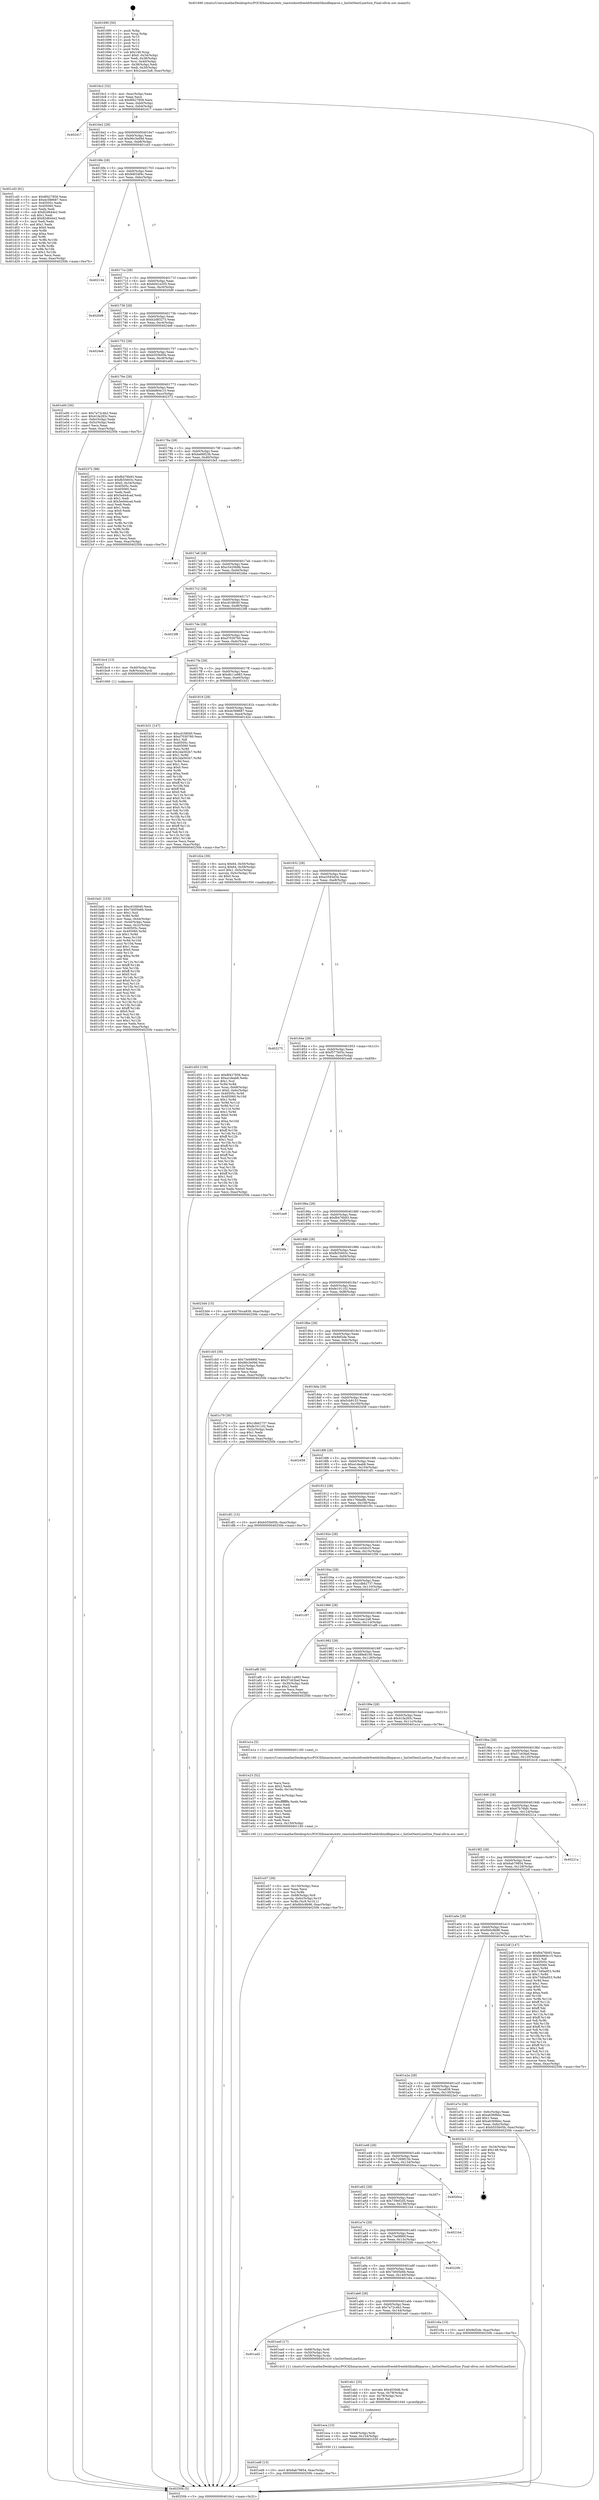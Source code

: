 digraph "0x401690" {
  label = "0x401690 (/mnt/c/Users/mathe/Desktop/tcc/POCII/binaries/extr_reactosbootfreeldrfreeldrlibinifileparse.c_IniGetNextLineSize_Final-ollvm.out::main(0))"
  labelloc = "t"
  node[shape=record]

  Entry [label="",width=0.3,height=0.3,shape=circle,fillcolor=black,style=filled]
  "0x4016c2" [label="{
     0x4016c2 [32]\l
     | [instrs]\l
     &nbsp;&nbsp;0x4016c2 \<+6\>: mov -0xac(%rbp),%eax\l
     &nbsp;&nbsp;0x4016c8 \<+2\>: mov %eax,%ecx\l
     &nbsp;&nbsp;0x4016ca \<+6\>: sub $0x8f427858,%ecx\l
     &nbsp;&nbsp;0x4016d0 \<+6\>: mov %eax,-0xb0(%rbp)\l
     &nbsp;&nbsp;0x4016d6 \<+6\>: mov %ecx,-0xb4(%rbp)\l
     &nbsp;&nbsp;0x4016dc \<+6\>: je 0000000000402417 \<main+0xd87\>\l
  }"]
  "0x402417" [label="{
     0x402417\l
  }", style=dashed]
  "0x4016e2" [label="{
     0x4016e2 [28]\l
     | [instrs]\l
     &nbsp;&nbsp;0x4016e2 \<+5\>: jmp 00000000004016e7 \<main+0x57\>\l
     &nbsp;&nbsp;0x4016e7 \<+6\>: mov -0xb0(%rbp),%eax\l
     &nbsp;&nbsp;0x4016ed \<+5\>: sub $0x96c3e09d,%eax\l
     &nbsp;&nbsp;0x4016f2 \<+6\>: mov %eax,-0xb8(%rbp)\l
     &nbsp;&nbsp;0x4016f8 \<+6\>: je 0000000000401cd3 \<main+0x643\>\l
  }"]
  Exit [label="",width=0.3,height=0.3,shape=circle,fillcolor=black,style=filled,peripheries=2]
  "0x401cd3" [label="{
     0x401cd3 [91]\l
     | [instrs]\l
     &nbsp;&nbsp;0x401cd3 \<+5\>: mov $0x8f427858,%eax\l
     &nbsp;&nbsp;0x401cd8 \<+5\>: mov $0xdc588687,%ecx\l
     &nbsp;&nbsp;0x401cdd \<+7\>: mov 0x40505c,%edx\l
     &nbsp;&nbsp;0x401ce4 \<+7\>: mov 0x405060,%esi\l
     &nbsp;&nbsp;0x401ceb \<+2\>: mov %edx,%edi\l
     &nbsp;&nbsp;0x401ced \<+6\>: sub $0x82d644e2,%edi\l
     &nbsp;&nbsp;0x401cf3 \<+3\>: sub $0x1,%edi\l
     &nbsp;&nbsp;0x401cf6 \<+6\>: add $0x82d644e2,%edi\l
     &nbsp;&nbsp;0x401cfc \<+3\>: imul %edi,%edx\l
     &nbsp;&nbsp;0x401cff \<+3\>: and $0x1,%edx\l
     &nbsp;&nbsp;0x401d02 \<+3\>: cmp $0x0,%edx\l
     &nbsp;&nbsp;0x401d05 \<+4\>: sete %r8b\l
     &nbsp;&nbsp;0x401d09 \<+3\>: cmp $0xa,%esi\l
     &nbsp;&nbsp;0x401d0c \<+4\>: setl %r9b\l
     &nbsp;&nbsp;0x401d10 \<+3\>: mov %r8b,%r10b\l
     &nbsp;&nbsp;0x401d13 \<+3\>: and %r9b,%r10b\l
     &nbsp;&nbsp;0x401d16 \<+3\>: xor %r9b,%r8b\l
     &nbsp;&nbsp;0x401d19 \<+3\>: or %r8b,%r10b\l
     &nbsp;&nbsp;0x401d1c \<+4\>: test $0x1,%r10b\l
     &nbsp;&nbsp;0x401d20 \<+3\>: cmovne %ecx,%eax\l
     &nbsp;&nbsp;0x401d23 \<+6\>: mov %eax,-0xac(%rbp)\l
     &nbsp;&nbsp;0x401d29 \<+5\>: jmp 000000000040250b \<main+0xe7b\>\l
  }"]
  "0x4016fe" [label="{
     0x4016fe [28]\l
     | [instrs]\l
     &nbsp;&nbsp;0x4016fe \<+5\>: jmp 0000000000401703 \<main+0x73\>\l
     &nbsp;&nbsp;0x401703 \<+6\>: mov -0xb0(%rbp),%eax\l
     &nbsp;&nbsp;0x401709 \<+5\>: sub $0x9d034f4c,%eax\l
     &nbsp;&nbsp;0x40170e \<+6\>: mov %eax,-0xbc(%rbp)\l
     &nbsp;&nbsp;0x401714 \<+6\>: je 0000000000402134 \<main+0xaa4\>\l
  }"]
  "0x401ed9" [label="{
     0x401ed9 [15]\l
     | [instrs]\l
     &nbsp;&nbsp;0x401ed9 \<+10\>: movl $0x6ab79854,-0xac(%rbp)\l
     &nbsp;&nbsp;0x401ee3 \<+5\>: jmp 000000000040250b \<main+0xe7b\>\l
  }"]
  "0x402134" [label="{
     0x402134\l
  }", style=dashed]
  "0x40171a" [label="{
     0x40171a [28]\l
     | [instrs]\l
     &nbsp;&nbsp;0x40171a \<+5\>: jmp 000000000040171f \<main+0x8f\>\l
     &nbsp;&nbsp;0x40171f \<+6\>: mov -0xb0(%rbp),%eax\l
     &nbsp;&nbsp;0x401725 \<+5\>: sub $0xb0d1e205,%eax\l
     &nbsp;&nbsp;0x40172a \<+6\>: mov %eax,-0xc0(%rbp)\l
     &nbsp;&nbsp;0x401730 \<+6\>: je 00000000004020d9 \<main+0xa49\>\l
  }"]
  "0x401eca" [label="{
     0x401eca [15]\l
     | [instrs]\l
     &nbsp;&nbsp;0x401eca \<+4\>: mov -0x68(%rbp),%rdi\l
     &nbsp;&nbsp;0x401ece \<+6\>: mov %eax,-0x154(%rbp)\l
     &nbsp;&nbsp;0x401ed4 \<+5\>: call 0000000000401030 \<free@plt\>\l
     | [calls]\l
     &nbsp;&nbsp;0x401030 \{1\} (unknown)\l
  }"]
  "0x4020d9" [label="{
     0x4020d9\l
  }", style=dashed]
  "0x401736" [label="{
     0x401736 [28]\l
     | [instrs]\l
     &nbsp;&nbsp;0x401736 \<+5\>: jmp 000000000040173b \<main+0xab\>\l
     &nbsp;&nbsp;0x40173b \<+6\>: mov -0xb0(%rbp),%eax\l
     &nbsp;&nbsp;0x401741 \<+5\>: sub $0xb2d83273,%eax\l
     &nbsp;&nbsp;0x401746 \<+6\>: mov %eax,-0xc4(%rbp)\l
     &nbsp;&nbsp;0x40174c \<+6\>: je 00000000004024e6 \<main+0xe56\>\l
  }"]
  "0x401eb1" [label="{
     0x401eb1 [25]\l
     | [instrs]\l
     &nbsp;&nbsp;0x401eb1 \<+10\>: movabs $0x4030d6,%rdi\l
     &nbsp;&nbsp;0x401ebb \<+4\>: mov %rax,-0x78(%rbp)\l
     &nbsp;&nbsp;0x401ebf \<+4\>: mov -0x78(%rbp),%rsi\l
     &nbsp;&nbsp;0x401ec3 \<+2\>: mov $0x0,%al\l
     &nbsp;&nbsp;0x401ec5 \<+5\>: call 0000000000401040 \<printf@plt\>\l
     | [calls]\l
     &nbsp;&nbsp;0x401040 \{1\} (unknown)\l
  }"]
  "0x4024e6" [label="{
     0x4024e6\l
  }", style=dashed]
  "0x401752" [label="{
     0x401752 [28]\l
     | [instrs]\l
     &nbsp;&nbsp;0x401752 \<+5\>: jmp 0000000000401757 \<main+0xc7\>\l
     &nbsp;&nbsp;0x401757 \<+6\>: mov -0xb0(%rbp),%eax\l
     &nbsp;&nbsp;0x40175d \<+5\>: sub $0xb555b05b,%eax\l
     &nbsp;&nbsp;0x401762 \<+6\>: mov %eax,-0xc8(%rbp)\l
     &nbsp;&nbsp;0x401768 \<+6\>: je 0000000000401e00 \<main+0x770\>\l
  }"]
  "0x401ad2" [label="{
     0x401ad2\l
  }", style=dashed]
  "0x401e00" [label="{
     0x401e00 [30]\l
     | [instrs]\l
     &nbsp;&nbsp;0x401e00 \<+5\>: mov $0x7a72c4b2,%eax\l
     &nbsp;&nbsp;0x401e05 \<+5\>: mov $0x41fa283c,%ecx\l
     &nbsp;&nbsp;0x401e0a \<+3\>: mov -0x6c(%rbp),%edx\l
     &nbsp;&nbsp;0x401e0d \<+3\>: cmp -0x5c(%rbp),%edx\l
     &nbsp;&nbsp;0x401e10 \<+3\>: cmovl %ecx,%eax\l
     &nbsp;&nbsp;0x401e13 \<+6\>: mov %eax,-0xac(%rbp)\l
     &nbsp;&nbsp;0x401e19 \<+5\>: jmp 000000000040250b \<main+0xe7b\>\l
  }"]
  "0x40176e" [label="{
     0x40176e [28]\l
     | [instrs]\l
     &nbsp;&nbsp;0x40176e \<+5\>: jmp 0000000000401773 \<main+0xe3\>\l
     &nbsp;&nbsp;0x401773 \<+6\>: mov -0xb0(%rbp),%eax\l
     &nbsp;&nbsp;0x401779 \<+5\>: sub $0xbb864c15,%eax\l
     &nbsp;&nbsp;0x40177e \<+6\>: mov %eax,-0xcc(%rbp)\l
     &nbsp;&nbsp;0x401784 \<+6\>: je 0000000000402372 \<main+0xce2\>\l
  }"]
  "0x401ea0" [label="{
     0x401ea0 [17]\l
     | [instrs]\l
     &nbsp;&nbsp;0x401ea0 \<+4\>: mov -0x68(%rbp),%rdi\l
     &nbsp;&nbsp;0x401ea4 \<+4\>: mov -0x50(%rbp),%rsi\l
     &nbsp;&nbsp;0x401ea8 \<+4\>: mov -0x58(%rbp),%rdx\l
     &nbsp;&nbsp;0x401eac \<+5\>: call 0000000000401410 \<IniGetNextLineSize\>\l
     | [calls]\l
     &nbsp;&nbsp;0x401410 \{1\} (/mnt/c/Users/mathe/Desktop/tcc/POCII/binaries/extr_reactosbootfreeldrfreeldrlibinifileparse.c_IniGetNextLineSize_Final-ollvm.out::IniGetNextLineSize)\l
  }"]
  "0x402372" [label="{
     0x402372 [98]\l
     | [instrs]\l
     &nbsp;&nbsp;0x402372 \<+5\>: mov $0xfb476b93,%eax\l
     &nbsp;&nbsp;0x402377 \<+5\>: mov $0xfb55603c,%ecx\l
     &nbsp;&nbsp;0x40237c \<+7\>: movl $0x0,-0x34(%rbp)\l
     &nbsp;&nbsp;0x402383 \<+7\>: mov 0x40505c,%edx\l
     &nbsp;&nbsp;0x40238a \<+7\>: mov 0x405060,%esi\l
     &nbsp;&nbsp;0x402391 \<+2\>: mov %edx,%edi\l
     &nbsp;&nbsp;0x402393 \<+6\>: add $0x5ed44cad,%edi\l
     &nbsp;&nbsp;0x402399 \<+3\>: sub $0x1,%edi\l
     &nbsp;&nbsp;0x40239c \<+6\>: sub $0x5ed44cad,%edi\l
     &nbsp;&nbsp;0x4023a2 \<+3\>: imul %edi,%edx\l
     &nbsp;&nbsp;0x4023a5 \<+3\>: and $0x1,%edx\l
     &nbsp;&nbsp;0x4023a8 \<+3\>: cmp $0x0,%edx\l
     &nbsp;&nbsp;0x4023ab \<+4\>: sete %r8b\l
     &nbsp;&nbsp;0x4023af \<+3\>: cmp $0xa,%esi\l
     &nbsp;&nbsp;0x4023b2 \<+4\>: setl %r9b\l
     &nbsp;&nbsp;0x4023b6 \<+3\>: mov %r8b,%r10b\l
     &nbsp;&nbsp;0x4023b9 \<+3\>: and %r9b,%r10b\l
     &nbsp;&nbsp;0x4023bc \<+3\>: xor %r9b,%r8b\l
     &nbsp;&nbsp;0x4023bf \<+3\>: or %r8b,%r10b\l
     &nbsp;&nbsp;0x4023c2 \<+4\>: test $0x1,%r10b\l
     &nbsp;&nbsp;0x4023c6 \<+3\>: cmovne %ecx,%eax\l
     &nbsp;&nbsp;0x4023c9 \<+6\>: mov %eax,-0xac(%rbp)\l
     &nbsp;&nbsp;0x4023cf \<+5\>: jmp 000000000040250b \<main+0xe7b\>\l
  }"]
  "0x40178a" [label="{
     0x40178a [28]\l
     | [instrs]\l
     &nbsp;&nbsp;0x40178a \<+5\>: jmp 000000000040178f \<main+0xff\>\l
     &nbsp;&nbsp;0x40178f \<+6\>: mov -0xb0(%rbp),%eax\l
     &nbsp;&nbsp;0x401795 \<+5\>: sub $0xbe66f23b,%eax\l
     &nbsp;&nbsp;0x40179a \<+6\>: mov %eax,-0xd0(%rbp)\l
     &nbsp;&nbsp;0x4017a0 \<+6\>: je 0000000000401fe5 \<main+0x955\>\l
  }"]
  "0x401e57" [label="{
     0x401e57 [39]\l
     | [instrs]\l
     &nbsp;&nbsp;0x401e57 \<+6\>: mov -0x150(%rbp),%ecx\l
     &nbsp;&nbsp;0x401e5d \<+3\>: imul %eax,%ecx\l
     &nbsp;&nbsp;0x401e60 \<+3\>: mov %cl,%r8b\l
     &nbsp;&nbsp;0x401e63 \<+4\>: mov -0x68(%rbp),%r9\l
     &nbsp;&nbsp;0x401e67 \<+4\>: movslq -0x6c(%rbp),%r10\l
     &nbsp;&nbsp;0x401e6b \<+4\>: mov %r8b,(%r9,%r10,1)\l
     &nbsp;&nbsp;0x401e6f \<+10\>: movl $0x6b0c9b96,-0xac(%rbp)\l
     &nbsp;&nbsp;0x401e79 \<+5\>: jmp 000000000040250b \<main+0xe7b\>\l
  }"]
  "0x401fe5" [label="{
     0x401fe5\l
  }", style=dashed]
  "0x4017a6" [label="{
     0x4017a6 [28]\l
     | [instrs]\l
     &nbsp;&nbsp;0x4017a6 \<+5\>: jmp 00000000004017ab \<main+0x11b\>\l
     &nbsp;&nbsp;0x4017ab \<+6\>: mov -0xb0(%rbp),%eax\l
     &nbsp;&nbsp;0x4017b1 \<+5\>: sub $0xc5420b9b,%eax\l
     &nbsp;&nbsp;0x4017b6 \<+6\>: mov %eax,-0xd4(%rbp)\l
     &nbsp;&nbsp;0x4017bc \<+6\>: je 00000000004024be \<main+0xe2e\>\l
  }"]
  "0x401e23" [label="{
     0x401e23 [52]\l
     | [instrs]\l
     &nbsp;&nbsp;0x401e23 \<+2\>: xor %ecx,%ecx\l
     &nbsp;&nbsp;0x401e25 \<+5\>: mov $0x2,%edx\l
     &nbsp;&nbsp;0x401e2a \<+6\>: mov %edx,-0x14c(%rbp)\l
     &nbsp;&nbsp;0x401e30 \<+1\>: cltd\l
     &nbsp;&nbsp;0x401e31 \<+6\>: mov -0x14c(%rbp),%esi\l
     &nbsp;&nbsp;0x401e37 \<+2\>: idiv %esi\l
     &nbsp;&nbsp;0x401e39 \<+6\>: imul $0xfffffffe,%edx,%edx\l
     &nbsp;&nbsp;0x401e3f \<+2\>: mov %ecx,%edi\l
     &nbsp;&nbsp;0x401e41 \<+2\>: sub %edx,%edi\l
     &nbsp;&nbsp;0x401e43 \<+2\>: mov %ecx,%edx\l
     &nbsp;&nbsp;0x401e45 \<+3\>: sub $0x1,%edx\l
     &nbsp;&nbsp;0x401e48 \<+2\>: add %edx,%edi\l
     &nbsp;&nbsp;0x401e4a \<+2\>: sub %edi,%ecx\l
     &nbsp;&nbsp;0x401e4c \<+6\>: mov %ecx,-0x150(%rbp)\l
     &nbsp;&nbsp;0x401e52 \<+5\>: call 0000000000401160 \<next_i\>\l
     | [calls]\l
     &nbsp;&nbsp;0x401160 \{1\} (/mnt/c/Users/mathe/Desktop/tcc/POCII/binaries/extr_reactosbootfreeldrfreeldrlibinifileparse.c_IniGetNextLineSize_Final-ollvm.out::next_i)\l
  }"]
  "0x4024be" [label="{
     0x4024be\l
  }", style=dashed]
  "0x4017c2" [label="{
     0x4017c2 [28]\l
     | [instrs]\l
     &nbsp;&nbsp;0x4017c2 \<+5\>: jmp 00000000004017c7 \<main+0x137\>\l
     &nbsp;&nbsp;0x4017c7 \<+6\>: mov -0xb0(%rbp),%eax\l
     &nbsp;&nbsp;0x4017cd \<+5\>: sub $0xcd1fd040,%eax\l
     &nbsp;&nbsp;0x4017d2 \<+6\>: mov %eax,-0xd8(%rbp)\l
     &nbsp;&nbsp;0x4017d8 \<+6\>: je 00000000004023f8 \<main+0xd68\>\l
  }"]
  "0x401d55" [label="{
     0x401d55 [156]\l
     | [instrs]\l
     &nbsp;&nbsp;0x401d55 \<+5\>: mov $0x8f427858,%ecx\l
     &nbsp;&nbsp;0x401d5a \<+5\>: mov $0xa1deab8,%edx\l
     &nbsp;&nbsp;0x401d5f \<+3\>: mov $0x1,%sil\l
     &nbsp;&nbsp;0x401d62 \<+3\>: xor %r8d,%r8d\l
     &nbsp;&nbsp;0x401d65 \<+4\>: mov %rax,-0x68(%rbp)\l
     &nbsp;&nbsp;0x401d69 \<+7\>: movl $0x0,-0x6c(%rbp)\l
     &nbsp;&nbsp;0x401d70 \<+8\>: mov 0x40505c,%r9d\l
     &nbsp;&nbsp;0x401d78 \<+8\>: mov 0x405060,%r10d\l
     &nbsp;&nbsp;0x401d80 \<+4\>: sub $0x1,%r8d\l
     &nbsp;&nbsp;0x401d84 \<+3\>: mov %r9d,%r11d\l
     &nbsp;&nbsp;0x401d87 \<+3\>: add %r8d,%r11d\l
     &nbsp;&nbsp;0x401d8a \<+4\>: imul %r11d,%r9d\l
     &nbsp;&nbsp;0x401d8e \<+4\>: and $0x1,%r9d\l
     &nbsp;&nbsp;0x401d92 \<+4\>: cmp $0x0,%r9d\l
     &nbsp;&nbsp;0x401d96 \<+3\>: sete %bl\l
     &nbsp;&nbsp;0x401d99 \<+4\>: cmp $0xa,%r10d\l
     &nbsp;&nbsp;0x401d9d \<+4\>: setl %r14b\l
     &nbsp;&nbsp;0x401da1 \<+3\>: mov %bl,%r15b\l
     &nbsp;&nbsp;0x401da4 \<+4\>: xor $0xff,%r15b\l
     &nbsp;&nbsp;0x401da8 \<+3\>: mov %r14b,%r12b\l
     &nbsp;&nbsp;0x401dab \<+4\>: xor $0xff,%r12b\l
     &nbsp;&nbsp;0x401daf \<+4\>: xor $0x1,%sil\l
     &nbsp;&nbsp;0x401db3 \<+3\>: mov %r15b,%r13b\l
     &nbsp;&nbsp;0x401db6 \<+4\>: and $0xff,%r13b\l
     &nbsp;&nbsp;0x401dba \<+3\>: and %sil,%bl\l
     &nbsp;&nbsp;0x401dbd \<+3\>: mov %r12b,%al\l
     &nbsp;&nbsp;0x401dc0 \<+2\>: and $0xff,%al\l
     &nbsp;&nbsp;0x401dc2 \<+3\>: and %sil,%r14b\l
     &nbsp;&nbsp;0x401dc5 \<+3\>: or %bl,%r13b\l
     &nbsp;&nbsp;0x401dc8 \<+3\>: or %r14b,%al\l
     &nbsp;&nbsp;0x401dcb \<+3\>: xor %al,%r13b\l
     &nbsp;&nbsp;0x401dce \<+3\>: or %r12b,%r15b\l
     &nbsp;&nbsp;0x401dd1 \<+4\>: xor $0xff,%r15b\l
     &nbsp;&nbsp;0x401dd5 \<+4\>: or $0x1,%sil\l
     &nbsp;&nbsp;0x401dd9 \<+3\>: and %sil,%r15b\l
     &nbsp;&nbsp;0x401ddc \<+3\>: or %r15b,%r13b\l
     &nbsp;&nbsp;0x401ddf \<+4\>: test $0x1,%r13b\l
     &nbsp;&nbsp;0x401de3 \<+3\>: cmovne %edx,%ecx\l
     &nbsp;&nbsp;0x401de6 \<+6\>: mov %ecx,-0xac(%rbp)\l
     &nbsp;&nbsp;0x401dec \<+5\>: jmp 000000000040250b \<main+0xe7b\>\l
  }"]
  "0x4023f8" [label="{
     0x4023f8\l
  }", style=dashed]
  "0x4017de" [label="{
     0x4017de [28]\l
     | [instrs]\l
     &nbsp;&nbsp;0x4017de \<+5\>: jmp 00000000004017e3 \<main+0x153\>\l
     &nbsp;&nbsp;0x4017e3 \<+6\>: mov -0xb0(%rbp),%eax\l
     &nbsp;&nbsp;0x4017e9 \<+5\>: sub $0xd7030760,%eax\l
     &nbsp;&nbsp;0x4017ee \<+6\>: mov %eax,-0xdc(%rbp)\l
     &nbsp;&nbsp;0x4017f4 \<+6\>: je 0000000000401bc4 \<main+0x534\>\l
  }"]
  "0x401ab6" [label="{
     0x401ab6 [28]\l
     | [instrs]\l
     &nbsp;&nbsp;0x401ab6 \<+5\>: jmp 0000000000401abb \<main+0x42b\>\l
     &nbsp;&nbsp;0x401abb \<+6\>: mov -0xb0(%rbp),%eax\l
     &nbsp;&nbsp;0x401ac1 \<+5\>: sub $0x7a72c4b2,%eax\l
     &nbsp;&nbsp;0x401ac6 \<+6\>: mov %eax,-0x144(%rbp)\l
     &nbsp;&nbsp;0x401acc \<+6\>: je 0000000000401ea0 \<main+0x810\>\l
  }"]
  "0x401bc4" [label="{
     0x401bc4 [13]\l
     | [instrs]\l
     &nbsp;&nbsp;0x401bc4 \<+4\>: mov -0x40(%rbp),%rax\l
     &nbsp;&nbsp;0x401bc8 \<+4\>: mov 0x8(%rax),%rdi\l
     &nbsp;&nbsp;0x401bcc \<+5\>: call 0000000000401060 \<atoi@plt\>\l
     | [calls]\l
     &nbsp;&nbsp;0x401060 \{1\} (unknown)\l
  }"]
  "0x4017fa" [label="{
     0x4017fa [28]\l
     | [instrs]\l
     &nbsp;&nbsp;0x4017fa \<+5\>: jmp 00000000004017ff \<main+0x16f\>\l
     &nbsp;&nbsp;0x4017ff \<+6\>: mov -0xb0(%rbp),%eax\l
     &nbsp;&nbsp;0x401805 \<+5\>: sub $0xdb11a983,%eax\l
     &nbsp;&nbsp;0x40180a \<+6\>: mov %eax,-0xe0(%rbp)\l
     &nbsp;&nbsp;0x401810 \<+6\>: je 0000000000401b31 \<main+0x4a1\>\l
  }"]
  "0x401c6a" [label="{
     0x401c6a [15]\l
     | [instrs]\l
     &nbsp;&nbsp;0x401c6a \<+10\>: movl $0x9ef2de,-0xac(%rbp)\l
     &nbsp;&nbsp;0x401c74 \<+5\>: jmp 000000000040250b \<main+0xe7b\>\l
  }"]
  "0x401b31" [label="{
     0x401b31 [147]\l
     | [instrs]\l
     &nbsp;&nbsp;0x401b31 \<+5\>: mov $0xcd1fd040,%eax\l
     &nbsp;&nbsp;0x401b36 \<+5\>: mov $0xd7030760,%ecx\l
     &nbsp;&nbsp;0x401b3b \<+2\>: mov $0x1,%dl\l
     &nbsp;&nbsp;0x401b3d \<+7\>: mov 0x40505c,%esi\l
     &nbsp;&nbsp;0x401b44 \<+7\>: mov 0x405060,%edi\l
     &nbsp;&nbsp;0x401b4b \<+3\>: mov %esi,%r8d\l
     &nbsp;&nbsp;0x401b4e \<+7\>: add $0x2da562b7,%r8d\l
     &nbsp;&nbsp;0x401b55 \<+4\>: sub $0x1,%r8d\l
     &nbsp;&nbsp;0x401b59 \<+7\>: sub $0x2da562b7,%r8d\l
     &nbsp;&nbsp;0x401b60 \<+4\>: imul %r8d,%esi\l
     &nbsp;&nbsp;0x401b64 \<+3\>: and $0x1,%esi\l
     &nbsp;&nbsp;0x401b67 \<+3\>: cmp $0x0,%esi\l
     &nbsp;&nbsp;0x401b6a \<+4\>: sete %r9b\l
     &nbsp;&nbsp;0x401b6e \<+3\>: cmp $0xa,%edi\l
     &nbsp;&nbsp;0x401b71 \<+4\>: setl %r10b\l
     &nbsp;&nbsp;0x401b75 \<+3\>: mov %r9b,%r11b\l
     &nbsp;&nbsp;0x401b78 \<+4\>: xor $0xff,%r11b\l
     &nbsp;&nbsp;0x401b7c \<+3\>: mov %r10b,%bl\l
     &nbsp;&nbsp;0x401b7f \<+3\>: xor $0xff,%bl\l
     &nbsp;&nbsp;0x401b82 \<+3\>: xor $0x0,%dl\l
     &nbsp;&nbsp;0x401b85 \<+3\>: mov %r11b,%r14b\l
     &nbsp;&nbsp;0x401b88 \<+4\>: and $0x0,%r14b\l
     &nbsp;&nbsp;0x401b8c \<+3\>: and %dl,%r9b\l
     &nbsp;&nbsp;0x401b8f \<+3\>: mov %bl,%r15b\l
     &nbsp;&nbsp;0x401b92 \<+4\>: and $0x0,%r15b\l
     &nbsp;&nbsp;0x401b96 \<+3\>: and %dl,%r10b\l
     &nbsp;&nbsp;0x401b99 \<+3\>: or %r9b,%r14b\l
     &nbsp;&nbsp;0x401b9c \<+3\>: or %r10b,%r15b\l
     &nbsp;&nbsp;0x401b9f \<+3\>: xor %r15b,%r14b\l
     &nbsp;&nbsp;0x401ba2 \<+3\>: or %bl,%r11b\l
     &nbsp;&nbsp;0x401ba5 \<+4\>: xor $0xff,%r11b\l
     &nbsp;&nbsp;0x401ba9 \<+3\>: or $0x0,%dl\l
     &nbsp;&nbsp;0x401bac \<+3\>: and %dl,%r11b\l
     &nbsp;&nbsp;0x401baf \<+3\>: or %r11b,%r14b\l
     &nbsp;&nbsp;0x401bb2 \<+4\>: test $0x1,%r14b\l
     &nbsp;&nbsp;0x401bb6 \<+3\>: cmovne %ecx,%eax\l
     &nbsp;&nbsp;0x401bb9 \<+6\>: mov %eax,-0xac(%rbp)\l
     &nbsp;&nbsp;0x401bbf \<+5\>: jmp 000000000040250b \<main+0xe7b\>\l
  }"]
  "0x401816" [label="{
     0x401816 [28]\l
     | [instrs]\l
     &nbsp;&nbsp;0x401816 \<+5\>: jmp 000000000040181b \<main+0x18b\>\l
     &nbsp;&nbsp;0x40181b \<+6\>: mov -0xb0(%rbp),%eax\l
     &nbsp;&nbsp;0x401821 \<+5\>: sub $0xdc588687,%eax\l
     &nbsp;&nbsp;0x401826 \<+6\>: mov %eax,-0xe4(%rbp)\l
     &nbsp;&nbsp;0x40182c \<+6\>: je 0000000000401d2e \<main+0x69e\>\l
  }"]
  "0x401a9a" [label="{
     0x401a9a [28]\l
     | [instrs]\l
     &nbsp;&nbsp;0x401a9a \<+5\>: jmp 0000000000401a9f \<main+0x40f\>\l
     &nbsp;&nbsp;0x401a9f \<+6\>: mov -0xb0(%rbp),%eax\l
     &nbsp;&nbsp;0x401aa5 \<+5\>: sub $0x74005e6b,%eax\l
     &nbsp;&nbsp;0x401aaa \<+6\>: mov %eax,-0x140(%rbp)\l
     &nbsp;&nbsp;0x401ab0 \<+6\>: je 0000000000401c6a \<main+0x5da\>\l
  }"]
  "0x401d2e" [label="{
     0x401d2e [39]\l
     | [instrs]\l
     &nbsp;&nbsp;0x401d2e \<+8\>: movq $0x64,-0x50(%rbp)\l
     &nbsp;&nbsp;0x401d36 \<+8\>: movq $0x64,-0x58(%rbp)\l
     &nbsp;&nbsp;0x401d3e \<+7\>: movl $0x1,-0x5c(%rbp)\l
     &nbsp;&nbsp;0x401d45 \<+4\>: movslq -0x5c(%rbp),%rax\l
     &nbsp;&nbsp;0x401d49 \<+4\>: shl $0x0,%rax\l
     &nbsp;&nbsp;0x401d4d \<+3\>: mov %rax,%rdi\l
     &nbsp;&nbsp;0x401d50 \<+5\>: call 0000000000401050 \<malloc@plt\>\l
     | [calls]\l
     &nbsp;&nbsp;0x401050 \{1\} (unknown)\l
  }"]
  "0x401832" [label="{
     0x401832 [28]\l
     | [instrs]\l
     &nbsp;&nbsp;0x401832 \<+5\>: jmp 0000000000401837 \<main+0x1a7\>\l
     &nbsp;&nbsp;0x401837 \<+6\>: mov -0xb0(%rbp),%eax\l
     &nbsp;&nbsp;0x40183d \<+5\>: sub $0xe3593d34,%eax\l
     &nbsp;&nbsp;0x401842 \<+6\>: mov %eax,-0xe8(%rbp)\l
     &nbsp;&nbsp;0x401848 \<+6\>: je 0000000000402275 \<main+0xbe5\>\l
  }"]
  "0x40220b" [label="{
     0x40220b\l
  }", style=dashed]
  "0x402275" [label="{
     0x402275\l
  }", style=dashed]
  "0x40184e" [label="{
     0x40184e [28]\l
     | [instrs]\l
     &nbsp;&nbsp;0x40184e \<+5\>: jmp 0000000000401853 \<main+0x1c3\>\l
     &nbsp;&nbsp;0x401853 \<+6\>: mov -0xb0(%rbp),%eax\l
     &nbsp;&nbsp;0x401859 \<+5\>: sub $0xf577b03c,%eax\l
     &nbsp;&nbsp;0x40185e \<+6\>: mov %eax,-0xec(%rbp)\l
     &nbsp;&nbsp;0x401864 \<+6\>: je 0000000000401ee8 \<main+0x858\>\l
  }"]
  "0x401a7e" [label="{
     0x401a7e [28]\l
     | [instrs]\l
     &nbsp;&nbsp;0x401a7e \<+5\>: jmp 0000000000401a83 \<main+0x3f3\>\l
     &nbsp;&nbsp;0x401a83 \<+6\>: mov -0xb0(%rbp),%eax\l
     &nbsp;&nbsp;0x401a89 \<+5\>: sub $0x73e0890f,%eax\l
     &nbsp;&nbsp;0x401a8e \<+6\>: mov %eax,-0x13c(%rbp)\l
     &nbsp;&nbsp;0x401a94 \<+6\>: je 000000000040220b \<main+0xb7b\>\l
  }"]
  "0x401ee8" [label="{
     0x401ee8\l
  }", style=dashed]
  "0x40186a" [label="{
     0x40186a [28]\l
     | [instrs]\l
     &nbsp;&nbsp;0x40186a \<+5\>: jmp 000000000040186f \<main+0x1df\>\l
     &nbsp;&nbsp;0x40186f \<+6\>: mov -0xb0(%rbp),%eax\l
     &nbsp;&nbsp;0x401875 \<+5\>: sub $0xfb476b93,%eax\l
     &nbsp;&nbsp;0x40187a \<+6\>: mov %eax,-0xf0(%rbp)\l
     &nbsp;&nbsp;0x401880 \<+6\>: je 00000000004024fa \<main+0xe6a\>\l
  }"]
  "0x4021b4" [label="{
     0x4021b4\l
  }", style=dashed]
  "0x4024fa" [label="{
     0x4024fa\l
  }", style=dashed]
  "0x401886" [label="{
     0x401886 [28]\l
     | [instrs]\l
     &nbsp;&nbsp;0x401886 \<+5\>: jmp 000000000040188b \<main+0x1fb\>\l
     &nbsp;&nbsp;0x40188b \<+6\>: mov -0xb0(%rbp),%eax\l
     &nbsp;&nbsp;0x401891 \<+5\>: sub $0xfb55603c,%eax\l
     &nbsp;&nbsp;0x401896 \<+6\>: mov %eax,-0xf4(%rbp)\l
     &nbsp;&nbsp;0x40189c \<+6\>: je 00000000004023d4 \<main+0xd44\>\l
  }"]
  "0x401a62" [label="{
     0x401a62 [28]\l
     | [instrs]\l
     &nbsp;&nbsp;0x401a62 \<+5\>: jmp 0000000000401a67 \<main+0x3d7\>\l
     &nbsp;&nbsp;0x401a67 \<+6\>: mov -0xb0(%rbp),%eax\l
     &nbsp;&nbsp;0x401a6d \<+5\>: sub $0x739ef2d5,%eax\l
     &nbsp;&nbsp;0x401a72 \<+6\>: mov %eax,-0x138(%rbp)\l
     &nbsp;&nbsp;0x401a78 \<+6\>: je 00000000004021b4 \<main+0xb24\>\l
  }"]
  "0x4023d4" [label="{
     0x4023d4 [15]\l
     | [instrs]\l
     &nbsp;&nbsp;0x4023d4 \<+10\>: movl $0x70cca838,-0xac(%rbp)\l
     &nbsp;&nbsp;0x4023de \<+5\>: jmp 000000000040250b \<main+0xe7b\>\l
  }"]
  "0x4018a2" [label="{
     0x4018a2 [28]\l
     | [instrs]\l
     &nbsp;&nbsp;0x4018a2 \<+5\>: jmp 00000000004018a7 \<main+0x217\>\l
     &nbsp;&nbsp;0x4018a7 \<+6\>: mov -0xb0(%rbp),%eax\l
     &nbsp;&nbsp;0x4018ad \<+5\>: sub $0xfe101102,%eax\l
     &nbsp;&nbsp;0x4018b2 \<+6\>: mov %eax,-0xf8(%rbp)\l
     &nbsp;&nbsp;0x4018b8 \<+6\>: je 0000000000401cb5 \<main+0x625\>\l
  }"]
  "0x4020ca" [label="{
     0x4020ca\l
  }", style=dashed]
  "0x401cb5" [label="{
     0x401cb5 [30]\l
     | [instrs]\l
     &nbsp;&nbsp;0x401cb5 \<+5\>: mov $0x73e0890f,%eax\l
     &nbsp;&nbsp;0x401cba \<+5\>: mov $0x96c3e09d,%ecx\l
     &nbsp;&nbsp;0x401cbf \<+3\>: mov -0x2c(%rbp),%edx\l
     &nbsp;&nbsp;0x401cc2 \<+3\>: cmp $0x0,%edx\l
     &nbsp;&nbsp;0x401cc5 \<+3\>: cmove %ecx,%eax\l
     &nbsp;&nbsp;0x401cc8 \<+6\>: mov %eax,-0xac(%rbp)\l
     &nbsp;&nbsp;0x401cce \<+5\>: jmp 000000000040250b \<main+0xe7b\>\l
  }"]
  "0x4018be" [label="{
     0x4018be [28]\l
     | [instrs]\l
     &nbsp;&nbsp;0x4018be \<+5\>: jmp 00000000004018c3 \<main+0x233\>\l
     &nbsp;&nbsp;0x4018c3 \<+6\>: mov -0xb0(%rbp),%eax\l
     &nbsp;&nbsp;0x4018c9 \<+5\>: sub $0x9ef2de,%eax\l
     &nbsp;&nbsp;0x4018ce \<+6\>: mov %eax,-0xfc(%rbp)\l
     &nbsp;&nbsp;0x4018d4 \<+6\>: je 0000000000401c79 \<main+0x5e9\>\l
  }"]
  "0x401a46" [label="{
     0x401a46 [28]\l
     | [instrs]\l
     &nbsp;&nbsp;0x401a46 \<+5\>: jmp 0000000000401a4b \<main+0x3bb\>\l
     &nbsp;&nbsp;0x401a4b \<+6\>: mov -0xb0(%rbp),%eax\l
     &nbsp;&nbsp;0x401a51 \<+5\>: sub $0x7269815b,%eax\l
     &nbsp;&nbsp;0x401a56 \<+6\>: mov %eax,-0x134(%rbp)\l
     &nbsp;&nbsp;0x401a5c \<+6\>: je 00000000004020ca \<main+0xa3a\>\l
  }"]
  "0x401c79" [label="{
     0x401c79 [30]\l
     | [instrs]\l
     &nbsp;&nbsp;0x401c79 \<+5\>: mov $0x1db62737,%eax\l
     &nbsp;&nbsp;0x401c7e \<+5\>: mov $0xfe101102,%ecx\l
     &nbsp;&nbsp;0x401c83 \<+3\>: mov -0x2c(%rbp),%edx\l
     &nbsp;&nbsp;0x401c86 \<+3\>: cmp $0x1,%edx\l
     &nbsp;&nbsp;0x401c89 \<+3\>: cmovl %ecx,%eax\l
     &nbsp;&nbsp;0x401c8c \<+6\>: mov %eax,-0xac(%rbp)\l
     &nbsp;&nbsp;0x401c92 \<+5\>: jmp 000000000040250b \<main+0xe7b\>\l
  }"]
  "0x4018da" [label="{
     0x4018da [28]\l
     | [instrs]\l
     &nbsp;&nbsp;0x4018da \<+5\>: jmp 00000000004018df \<main+0x24f\>\l
     &nbsp;&nbsp;0x4018df \<+6\>: mov -0xb0(%rbp),%eax\l
     &nbsp;&nbsp;0x4018e5 \<+5\>: sub $0x5cb9153,%eax\l
     &nbsp;&nbsp;0x4018ea \<+6\>: mov %eax,-0x100(%rbp)\l
     &nbsp;&nbsp;0x4018f0 \<+6\>: je 0000000000402458 \<main+0xdc8\>\l
  }"]
  "0x4023e3" [label="{
     0x4023e3 [21]\l
     | [instrs]\l
     &nbsp;&nbsp;0x4023e3 \<+3\>: mov -0x34(%rbp),%eax\l
     &nbsp;&nbsp;0x4023e6 \<+7\>: add $0x148,%rsp\l
     &nbsp;&nbsp;0x4023ed \<+1\>: pop %rbx\l
     &nbsp;&nbsp;0x4023ee \<+2\>: pop %r12\l
     &nbsp;&nbsp;0x4023f0 \<+2\>: pop %r13\l
     &nbsp;&nbsp;0x4023f2 \<+2\>: pop %r14\l
     &nbsp;&nbsp;0x4023f4 \<+2\>: pop %r15\l
     &nbsp;&nbsp;0x4023f6 \<+1\>: pop %rbp\l
     &nbsp;&nbsp;0x4023f7 \<+1\>: ret\l
  }"]
  "0x402458" [label="{
     0x402458\l
  }", style=dashed]
  "0x4018f6" [label="{
     0x4018f6 [28]\l
     | [instrs]\l
     &nbsp;&nbsp;0x4018f6 \<+5\>: jmp 00000000004018fb \<main+0x26b\>\l
     &nbsp;&nbsp;0x4018fb \<+6\>: mov -0xb0(%rbp),%eax\l
     &nbsp;&nbsp;0x401901 \<+5\>: sub $0xa1deab8,%eax\l
     &nbsp;&nbsp;0x401906 \<+6\>: mov %eax,-0x104(%rbp)\l
     &nbsp;&nbsp;0x40190c \<+6\>: je 0000000000401df1 \<main+0x761\>\l
  }"]
  "0x401a2a" [label="{
     0x401a2a [28]\l
     | [instrs]\l
     &nbsp;&nbsp;0x401a2a \<+5\>: jmp 0000000000401a2f \<main+0x39f\>\l
     &nbsp;&nbsp;0x401a2f \<+6\>: mov -0xb0(%rbp),%eax\l
     &nbsp;&nbsp;0x401a35 \<+5\>: sub $0x70cca838,%eax\l
     &nbsp;&nbsp;0x401a3a \<+6\>: mov %eax,-0x130(%rbp)\l
     &nbsp;&nbsp;0x401a40 \<+6\>: je 00000000004023e3 \<main+0xd53\>\l
  }"]
  "0x401df1" [label="{
     0x401df1 [15]\l
     | [instrs]\l
     &nbsp;&nbsp;0x401df1 \<+10\>: movl $0xb555b05b,-0xac(%rbp)\l
     &nbsp;&nbsp;0x401dfb \<+5\>: jmp 000000000040250b \<main+0xe7b\>\l
  }"]
  "0x401912" [label="{
     0x401912 [28]\l
     | [instrs]\l
     &nbsp;&nbsp;0x401912 \<+5\>: jmp 0000000000401917 \<main+0x287\>\l
     &nbsp;&nbsp;0x401917 \<+6\>: mov -0xb0(%rbp),%eax\l
     &nbsp;&nbsp;0x40191d \<+5\>: sub $0x176dadfe,%eax\l
     &nbsp;&nbsp;0x401922 \<+6\>: mov %eax,-0x108(%rbp)\l
     &nbsp;&nbsp;0x401928 \<+6\>: je 0000000000401f5c \<main+0x8cc\>\l
  }"]
  "0x401e7e" [label="{
     0x401e7e [34]\l
     | [instrs]\l
     &nbsp;&nbsp;0x401e7e \<+3\>: mov -0x6c(%rbp),%eax\l
     &nbsp;&nbsp;0x401e81 \<+5\>: sub $0xa6369bbc,%eax\l
     &nbsp;&nbsp;0x401e86 \<+3\>: add $0x1,%eax\l
     &nbsp;&nbsp;0x401e89 \<+5\>: add $0xa6369bbc,%eax\l
     &nbsp;&nbsp;0x401e8e \<+3\>: mov %eax,-0x6c(%rbp)\l
     &nbsp;&nbsp;0x401e91 \<+10\>: movl $0xb555b05b,-0xac(%rbp)\l
     &nbsp;&nbsp;0x401e9b \<+5\>: jmp 000000000040250b \<main+0xe7b\>\l
  }"]
  "0x401f5c" [label="{
     0x401f5c\l
  }", style=dashed]
  "0x40192e" [label="{
     0x40192e [28]\l
     | [instrs]\l
     &nbsp;&nbsp;0x40192e \<+5\>: jmp 0000000000401933 \<main+0x2a3\>\l
     &nbsp;&nbsp;0x401933 \<+6\>: mov -0xb0(%rbp),%eax\l
     &nbsp;&nbsp;0x401939 \<+5\>: sub $0x1ce5dcc5,%eax\l
     &nbsp;&nbsp;0x40193e \<+6\>: mov %eax,-0x10c(%rbp)\l
     &nbsp;&nbsp;0x401944 \<+6\>: je 0000000000401f38 \<main+0x8a8\>\l
  }"]
  "0x401a0e" [label="{
     0x401a0e [28]\l
     | [instrs]\l
     &nbsp;&nbsp;0x401a0e \<+5\>: jmp 0000000000401a13 \<main+0x383\>\l
     &nbsp;&nbsp;0x401a13 \<+6\>: mov -0xb0(%rbp),%eax\l
     &nbsp;&nbsp;0x401a19 \<+5\>: sub $0x6b0c9b96,%eax\l
     &nbsp;&nbsp;0x401a1e \<+6\>: mov %eax,-0x12c(%rbp)\l
     &nbsp;&nbsp;0x401a24 \<+6\>: je 0000000000401e7e \<main+0x7ee\>\l
  }"]
  "0x401f38" [label="{
     0x401f38\l
  }", style=dashed]
  "0x40194a" [label="{
     0x40194a [28]\l
     | [instrs]\l
     &nbsp;&nbsp;0x40194a \<+5\>: jmp 000000000040194f \<main+0x2bf\>\l
     &nbsp;&nbsp;0x40194f \<+6\>: mov -0xb0(%rbp),%eax\l
     &nbsp;&nbsp;0x401955 \<+5\>: sub $0x1db62737,%eax\l
     &nbsp;&nbsp;0x40195a \<+6\>: mov %eax,-0x110(%rbp)\l
     &nbsp;&nbsp;0x401960 \<+6\>: je 0000000000401c97 \<main+0x607\>\l
  }"]
  "0x4022df" [label="{
     0x4022df [147]\l
     | [instrs]\l
     &nbsp;&nbsp;0x4022df \<+5\>: mov $0xfb476b93,%eax\l
     &nbsp;&nbsp;0x4022e4 \<+5\>: mov $0xbb864c15,%ecx\l
     &nbsp;&nbsp;0x4022e9 \<+2\>: mov $0x1,%dl\l
     &nbsp;&nbsp;0x4022eb \<+7\>: mov 0x40505c,%esi\l
     &nbsp;&nbsp;0x4022f2 \<+7\>: mov 0x405060,%edi\l
     &nbsp;&nbsp;0x4022f9 \<+3\>: mov %esi,%r8d\l
     &nbsp;&nbsp;0x4022fc \<+7\>: add $0x73d0a953,%r8d\l
     &nbsp;&nbsp;0x402303 \<+4\>: sub $0x1,%r8d\l
     &nbsp;&nbsp;0x402307 \<+7\>: sub $0x73d0a953,%r8d\l
     &nbsp;&nbsp;0x40230e \<+4\>: imul %r8d,%esi\l
     &nbsp;&nbsp;0x402312 \<+3\>: and $0x1,%esi\l
     &nbsp;&nbsp;0x402315 \<+3\>: cmp $0x0,%esi\l
     &nbsp;&nbsp;0x402318 \<+4\>: sete %r9b\l
     &nbsp;&nbsp;0x40231c \<+3\>: cmp $0xa,%edi\l
     &nbsp;&nbsp;0x40231f \<+4\>: setl %r10b\l
     &nbsp;&nbsp;0x402323 \<+3\>: mov %r9b,%r11b\l
     &nbsp;&nbsp;0x402326 \<+4\>: xor $0xff,%r11b\l
     &nbsp;&nbsp;0x40232a \<+3\>: mov %r10b,%bl\l
     &nbsp;&nbsp;0x40232d \<+3\>: xor $0xff,%bl\l
     &nbsp;&nbsp;0x402330 \<+3\>: xor $0x1,%dl\l
     &nbsp;&nbsp;0x402333 \<+3\>: mov %r11b,%r14b\l
     &nbsp;&nbsp;0x402336 \<+4\>: and $0xff,%r14b\l
     &nbsp;&nbsp;0x40233a \<+3\>: and %dl,%r9b\l
     &nbsp;&nbsp;0x40233d \<+3\>: mov %bl,%r15b\l
     &nbsp;&nbsp;0x402340 \<+4\>: and $0xff,%r15b\l
     &nbsp;&nbsp;0x402344 \<+3\>: and %dl,%r10b\l
     &nbsp;&nbsp;0x402347 \<+3\>: or %r9b,%r14b\l
     &nbsp;&nbsp;0x40234a \<+3\>: or %r10b,%r15b\l
     &nbsp;&nbsp;0x40234d \<+3\>: xor %r15b,%r14b\l
     &nbsp;&nbsp;0x402350 \<+3\>: or %bl,%r11b\l
     &nbsp;&nbsp;0x402353 \<+4\>: xor $0xff,%r11b\l
     &nbsp;&nbsp;0x402357 \<+3\>: or $0x1,%dl\l
     &nbsp;&nbsp;0x40235a \<+3\>: and %dl,%r11b\l
     &nbsp;&nbsp;0x40235d \<+3\>: or %r11b,%r14b\l
     &nbsp;&nbsp;0x402360 \<+4\>: test $0x1,%r14b\l
     &nbsp;&nbsp;0x402364 \<+3\>: cmovne %ecx,%eax\l
     &nbsp;&nbsp;0x402367 \<+6\>: mov %eax,-0xac(%rbp)\l
     &nbsp;&nbsp;0x40236d \<+5\>: jmp 000000000040250b \<main+0xe7b\>\l
  }"]
  "0x401c97" [label="{
     0x401c97\l
  }", style=dashed]
  "0x401966" [label="{
     0x401966 [28]\l
     | [instrs]\l
     &nbsp;&nbsp;0x401966 \<+5\>: jmp 000000000040196b \<main+0x2db\>\l
     &nbsp;&nbsp;0x40196b \<+6\>: mov -0xb0(%rbp),%eax\l
     &nbsp;&nbsp;0x401971 \<+5\>: sub $0x2caec2a8,%eax\l
     &nbsp;&nbsp;0x401976 \<+6\>: mov %eax,-0x114(%rbp)\l
     &nbsp;&nbsp;0x40197c \<+6\>: je 0000000000401af8 \<main+0x468\>\l
  }"]
  "0x4019f2" [label="{
     0x4019f2 [28]\l
     | [instrs]\l
     &nbsp;&nbsp;0x4019f2 \<+5\>: jmp 00000000004019f7 \<main+0x367\>\l
     &nbsp;&nbsp;0x4019f7 \<+6\>: mov -0xb0(%rbp),%eax\l
     &nbsp;&nbsp;0x4019fd \<+5\>: sub $0x6ab79854,%eax\l
     &nbsp;&nbsp;0x401a02 \<+6\>: mov %eax,-0x128(%rbp)\l
     &nbsp;&nbsp;0x401a08 \<+6\>: je 00000000004022df \<main+0xc4f\>\l
  }"]
  "0x401af8" [label="{
     0x401af8 [30]\l
     | [instrs]\l
     &nbsp;&nbsp;0x401af8 \<+5\>: mov $0xdb11a983,%eax\l
     &nbsp;&nbsp;0x401afd \<+5\>: mov $0x57c63bef,%ecx\l
     &nbsp;&nbsp;0x401b02 \<+3\>: mov -0x30(%rbp),%edx\l
     &nbsp;&nbsp;0x401b05 \<+3\>: cmp $0x2,%edx\l
     &nbsp;&nbsp;0x401b08 \<+3\>: cmovne %ecx,%eax\l
     &nbsp;&nbsp;0x401b0b \<+6\>: mov %eax,-0xac(%rbp)\l
     &nbsp;&nbsp;0x401b11 \<+5\>: jmp 000000000040250b \<main+0xe7b\>\l
  }"]
  "0x401982" [label="{
     0x401982 [28]\l
     | [instrs]\l
     &nbsp;&nbsp;0x401982 \<+5\>: jmp 0000000000401987 \<main+0x2f7\>\l
     &nbsp;&nbsp;0x401987 \<+6\>: mov -0xb0(%rbp),%eax\l
     &nbsp;&nbsp;0x40198d \<+5\>: sub $0x389e8100,%eax\l
     &nbsp;&nbsp;0x401992 \<+6\>: mov %eax,-0x118(%rbp)\l
     &nbsp;&nbsp;0x401998 \<+6\>: je 00000000004021a5 \<main+0xb15\>\l
  }"]
  "0x40250b" [label="{
     0x40250b [5]\l
     | [instrs]\l
     &nbsp;&nbsp;0x40250b \<+5\>: jmp 00000000004016c2 \<main+0x32\>\l
  }"]
  "0x401690" [label="{
     0x401690 [50]\l
     | [instrs]\l
     &nbsp;&nbsp;0x401690 \<+1\>: push %rbp\l
     &nbsp;&nbsp;0x401691 \<+3\>: mov %rsp,%rbp\l
     &nbsp;&nbsp;0x401694 \<+2\>: push %r15\l
     &nbsp;&nbsp;0x401696 \<+2\>: push %r14\l
     &nbsp;&nbsp;0x401698 \<+2\>: push %r13\l
     &nbsp;&nbsp;0x40169a \<+2\>: push %r12\l
     &nbsp;&nbsp;0x40169c \<+1\>: push %rbx\l
     &nbsp;&nbsp;0x40169d \<+7\>: sub $0x148,%rsp\l
     &nbsp;&nbsp;0x4016a4 \<+7\>: movl $0x0,-0x34(%rbp)\l
     &nbsp;&nbsp;0x4016ab \<+3\>: mov %edi,-0x38(%rbp)\l
     &nbsp;&nbsp;0x4016ae \<+4\>: mov %rsi,-0x40(%rbp)\l
     &nbsp;&nbsp;0x4016b2 \<+3\>: mov -0x38(%rbp),%edi\l
     &nbsp;&nbsp;0x4016b5 \<+3\>: mov %edi,-0x30(%rbp)\l
     &nbsp;&nbsp;0x4016b8 \<+10\>: movl $0x2caec2a8,-0xac(%rbp)\l
  }"]
  "0x401bd1" [label="{
     0x401bd1 [153]\l
     | [instrs]\l
     &nbsp;&nbsp;0x401bd1 \<+5\>: mov $0xcd1fd040,%ecx\l
     &nbsp;&nbsp;0x401bd6 \<+5\>: mov $0x74005e6b,%edx\l
     &nbsp;&nbsp;0x401bdb \<+3\>: mov $0x1,%sil\l
     &nbsp;&nbsp;0x401bde \<+3\>: xor %r8d,%r8d\l
     &nbsp;&nbsp;0x401be1 \<+3\>: mov %eax,-0x44(%rbp)\l
     &nbsp;&nbsp;0x401be4 \<+3\>: mov -0x44(%rbp),%eax\l
     &nbsp;&nbsp;0x401be7 \<+3\>: mov %eax,-0x2c(%rbp)\l
     &nbsp;&nbsp;0x401bea \<+7\>: mov 0x40505c,%eax\l
     &nbsp;&nbsp;0x401bf1 \<+8\>: mov 0x405060,%r9d\l
     &nbsp;&nbsp;0x401bf9 \<+4\>: sub $0x1,%r8d\l
     &nbsp;&nbsp;0x401bfd \<+3\>: mov %eax,%r10d\l
     &nbsp;&nbsp;0x401c00 \<+3\>: add %r8d,%r10d\l
     &nbsp;&nbsp;0x401c03 \<+4\>: imul %r10d,%eax\l
     &nbsp;&nbsp;0x401c07 \<+3\>: and $0x1,%eax\l
     &nbsp;&nbsp;0x401c0a \<+3\>: cmp $0x0,%eax\l
     &nbsp;&nbsp;0x401c0d \<+4\>: sete %r11b\l
     &nbsp;&nbsp;0x401c11 \<+4\>: cmp $0xa,%r9d\l
     &nbsp;&nbsp;0x401c15 \<+3\>: setl %bl\l
     &nbsp;&nbsp;0x401c18 \<+3\>: mov %r11b,%r14b\l
     &nbsp;&nbsp;0x401c1b \<+4\>: xor $0xff,%r14b\l
     &nbsp;&nbsp;0x401c1f \<+3\>: mov %bl,%r15b\l
     &nbsp;&nbsp;0x401c22 \<+4\>: xor $0xff,%r15b\l
     &nbsp;&nbsp;0x401c26 \<+4\>: xor $0x0,%sil\l
     &nbsp;&nbsp;0x401c2a \<+3\>: mov %r14b,%r12b\l
     &nbsp;&nbsp;0x401c2d \<+4\>: and $0x0,%r12b\l
     &nbsp;&nbsp;0x401c31 \<+3\>: and %sil,%r11b\l
     &nbsp;&nbsp;0x401c34 \<+3\>: mov %r15b,%r13b\l
     &nbsp;&nbsp;0x401c37 \<+4\>: and $0x0,%r13b\l
     &nbsp;&nbsp;0x401c3b \<+3\>: and %sil,%bl\l
     &nbsp;&nbsp;0x401c3e \<+3\>: or %r11b,%r12b\l
     &nbsp;&nbsp;0x401c41 \<+3\>: or %bl,%r13b\l
     &nbsp;&nbsp;0x401c44 \<+3\>: xor %r13b,%r12b\l
     &nbsp;&nbsp;0x401c47 \<+3\>: or %r15b,%r14b\l
     &nbsp;&nbsp;0x401c4a \<+4\>: xor $0xff,%r14b\l
     &nbsp;&nbsp;0x401c4e \<+4\>: or $0x0,%sil\l
     &nbsp;&nbsp;0x401c52 \<+3\>: and %sil,%r14b\l
     &nbsp;&nbsp;0x401c55 \<+3\>: or %r14b,%r12b\l
     &nbsp;&nbsp;0x401c58 \<+4\>: test $0x1,%r12b\l
     &nbsp;&nbsp;0x401c5c \<+3\>: cmovne %edx,%ecx\l
     &nbsp;&nbsp;0x401c5f \<+6\>: mov %ecx,-0xac(%rbp)\l
     &nbsp;&nbsp;0x401c65 \<+5\>: jmp 000000000040250b \<main+0xe7b\>\l
  }"]
  "0x40221a" [label="{
     0x40221a\l
  }", style=dashed]
  "0x4021a5" [label="{
     0x4021a5\l
  }", style=dashed]
  "0x40199e" [label="{
     0x40199e [28]\l
     | [instrs]\l
     &nbsp;&nbsp;0x40199e \<+5\>: jmp 00000000004019a3 \<main+0x313\>\l
     &nbsp;&nbsp;0x4019a3 \<+6\>: mov -0xb0(%rbp),%eax\l
     &nbsp;&nbsp;0x4019a9 \<+5\>: sub $0x41fa283c,%eax\l
     &nbsp;&nbsp;0x4019ae \<+6\>: mov %eax,-0x11c(%rbp)\l
     &nbsp;&nbsp;0x4019b4 \<+6\>: je 0000000000401e1e \<main+0x78e\>\l
  }"]
  "0x4019d6" [label="{
     0x4019d6 [28]\l
     | [instrs]\l
     &nbsp;&nbsp;0x4019d6 \<+5\>: jmp 00000000004019db \<main+0x34b\>\l
     &nbsp;&nbsp;0x4019db \<+6\>: mov -0xb0(%rbp),%eax\l
     &nbsp;&nbsp;0x4019e1 \<+5\>: sub $0x67b76bfc,%eax\l
     &nbsp;&nbsp;0x4019e6 \<+6\>: mov %eax,-0x124(%rbp)\l
     &nbsp;&nbsp;0x4019ec \<+6\>: je 000000000040221a \<main+0xb8a\>\l
  }"]
  "0x401e1e" [label="{
     0x401e1e [5]\l
     | [instrs]\l
     &nbsp;&nbsp;0x401e1e \<+5\>: call 0000000000401160 \<next_i\>\l
     | [calls]\l
     &nbsp;&nbsp;0x401160 \{1\} (/mnt/c/Users/mathe/Desktop/tcc/POCII/binaries/extr_reactosbootfreeldrfreeldrlibinifileparse.c_IniGetNextLineSize_Final-ollvm.out::next_i)\l
  }"]
  "0x4019ba" [label="{
     0x4019ba [28]\l
     | [instrs]\l
     &nbsp;&nbsp;0x4019ba \<+5\>: jmp 00000000004019bf \<main+0x32f\>\l
     &nbsp;&nbsp;0x4019bf \<+6\>: mov -0xb0(%rbp),%eax\l
     &nbsp;&nbsp;0x4019c5 \<+5\>: sub $0x57c63bef,%eax\l
     &nbsp;&nbsp;0x4019ca \<+6\>: mov %eax,-0x120(%rbp)\l
     &nbsp;&nbsp;0x4019d0 \<+6\>: je 0000000000401b16 \<main+0x486\>\l
  }"]
  "0x401b16" [label="{
     0x401b16\l
  }", style=dashed]
  Entry -> "0x401690" [label=" 1"]
  "0x4016c2" -> "0x402417" [label=" 0"]
  "0x4016c2" -> "0x4016e2" [label=" 18"]
  "0x4023e3" -> Exit [label=" 1"]
  "0x4016e2" -> "0x401cd3" [label=" 1"]
  "0x4016e2" -> "0x4016fe" [label=" 17"]
  "0x4023d4" -> "0x40250b" [label=" 1"]
  "0x4016fe" -> "0x402134" [label=" 0"]
  "0x4016fe" -> "0x40171a" [label=" 17"]
  "0x402372" -> "0x40250b" [label=" 1"]
  "0x40171a" -> "0x4020d9" [label=" 0"]
  "0x40171a" -> "0x401736" [label=" 17"]
  "0x4022df" -> "0x40250b" [label=" 1"]
  "0x401736" -> "0x4024e6" [label=" 0"]
  "0x401736" -> "0x401752" [label=" 17"]
  "0x401ed9" -> "0x40250b" [label=" 1"]
  "0x401752" -> "0x401e00" [label=" 2"]
  "0x401752" -> "0x40176e" [label=" 15"]
  "0x401eca" -> "0x401ed9" [label=" 1"]
  "0x40176e" -> "0x402372" [label=" 1"]
  "0x40176e" -> "0x40178a" [label=" 14"]
  "0x401eb1" -> "0x401eca" [label=" 1"]
  "0x40178a" -> "0x401fe5" [label=" 0"]
  "0x40178a" -> "0x4017a6" [label=" 14"]
  "0x401ab6" -> "0x401ad2" [label=" 0"]
  "0x4017a6" -> "0x4024be" [label=" 0"]
  "0x4017a6" -> "0x4017c2" [label=" 14"]
  "0x401ab6" -> "0x401ea0" [label=" 1"]
  "0x4017c2" -> "0x4023f8" [label=" 0"]
  "0x4017c2" -> "0x4017de" [label=" 14"]
  "0x401ea0" -> "0x401eb1" [label=" 1"]
  "0x4017de" -> "0x401bc4" [label=" 1"]
  "0x4017de" -> "0x4017fa" [label=" 13"]
  "0x401e7e" -> "0x40250b" [label=" 1"]
  "0x4017fa" -> "0x401b31" [label=" 1"]
  "0x4017fa" -> "0x401816" [label=" 12"]
  "0x401e57" -> "0x40250b" [label=" 1"]
  "0x401816" -> "0x401d2e" [label=" 1"]
  "0x401816" -> "0x401832" [label=" 11"]
  "0x401e1e" -> "0x401e23" [label=" 1"]
  "0x401832" -> "0x402275" [label=" 0"]
  "0x401832" -> "0x40184e" [label=" 11"]
  "0x401e00" -> "0x40250b" [label=" 2"]
  "0x40184e" -> "0x401ee8" [label=" 0"]
  "0x40184e" -> "0x40186a" [label=" 11"]
  "0x401d55" -> "0x40250b" [label=" 1"]
  "0x40186a" -> "0x4024fa" [label=" 0"]
  "0x40186a" -> "0x401886" [label=" 11"]
  "0x401d2e" -> "0x401d55" [label=" 1"]
  "0x401886" -> "0x4023d4" [label=" 1"]
  "0x401886" -> "0x4018a2" [label=" 10"]
  "0x401cb5" -> "0x40250b" [label=" 1"]
  "0x4018a2" -> "0x401cb5" [label=" 1"]
  "0x4018a2" -> "0x4018be" [label=" 9"]
  "0x401c79" -> "0x40250b" [label=" 1"]
  "0x4018be" -> "0x401c79" [label=" 1"]
  "0x4018be" -> "0x4018da" [label=" 8"]
  "0x401a9a" -> "0x401ab6" [label=" 1"]
  "0x4018da" -> "0x402458" [label=" 0"]
  "0x4018da" -> "0x4018f6" [label=" 8"]
  "0x401a9a" -> "0x401c6a" [label=" 1"]
  "0x4018f6" -> "0x401df1" [label=" 1"]
  "0x4018f6" -> "0x401912" [label=" 7"]
  "0x401a7e" -> "0x401a9a" [label=" 2"]
  "0x401912" -> "0x401f5c" [label=" 0"]
  "0x401912" -> "0x40192e" [label=" 7"]
  "0x401a7e" -> "0x40220b" [label=" 0"]
  "0x40192e" -> "0x401f38" [label=" 0"]
  "0x40192e" -> "0x40194a" [label=" 7"]
  "0x401a62" -> "0x401a7e" [label=" 2"]
  "0x40194a" -> "0x401c97" [label=" 0"]
  "0x40194a" -> "0x401966" [label=" 7"]
  "0x401a62" -> "0x4021b4" [label=" 0"]
  "0x401966" -> "0x401af8" [label=" 1"]
  "0x401966" -> "0x401982" [label=" 6"]
  "0x401af8" -> "0x40250b" [label=" 1"]
  "0x401690" -> "0x4016c2" [label=" 1"]
  "0x40250b" -> "0x4016c2" [label=" 17"]
  "0x401b31" -> "0x40250b" [label=" 1"]
  "0x401bc4" -> "0x401bd1" [label=" 1"]
  "0x401bd1" -> "0x40250b" [label=" 1"]
  "0x401a46" -> "0x401a62" [label=" 2"]
  "0x401982" -> "0x4021a5" [label=" 0"]
  "0x401982" -> "0x40199e" [label=" 6"]
  "0x401a46" -> "0x4020ca" [label=" 0"]
  "0x40199e" -> "0x401e1e" [label=" 1"]
  "0x40199e" -> "0x4019ba" [label=" 5"]
  "0x401a2a" -> "0x401a46" [label=" 2"]
  "0x4019ba" -> "0x401b16" [label=" 0"]
  "0x4019ba" -> "0x4019d6" [label=" 5"]
  "0x401c6a" -> "0x40250b" [label=" 1"]
  "0x4019d6" -> "0x40221a" [label=" 0"]
  "0x4019d6" -> "0x4019f2" [label=" 5"]
  "0x401cd3" -> "0x40250b" [label=" 1"]
  "0x4019f2" -> "0x4022df" [label=" 1"]
  "0x4019f2" -> "0x401a0e" [label=" 4"]
  "0x401df1" -> "0x40250b" [label=" 1"]
  "0x401a0e" -> "0x401e7e" [label=" 1"]
  "0x401a0e" -> "0x401a2a" [label=" 3"]
  "0x401e23" -> "0x401e57" [label=" 1"]
  "0x401a2a" -> "0x4023e3" [label=" 1"]
}
